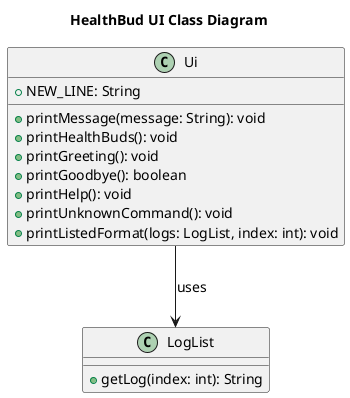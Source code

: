 @startuml
title HealthBud UI Class Diagram
skinparam defaultFontSize 14
skinparam arrowThickness 1

class Ui {
  +NEW_LINE: String
  +printMessage(message: String): void
  +printHealthBuds(): void
  +printGreeting(): void
  +printGoodbye(): boolean
  +printHelp(): void
  +printUnknownCommand(): void
  +printListedFormat(logs: LogList, index: int): void
}

class LogList {
  +getLog(index: int): String
}

Ui --> LogList : uses

@enduml